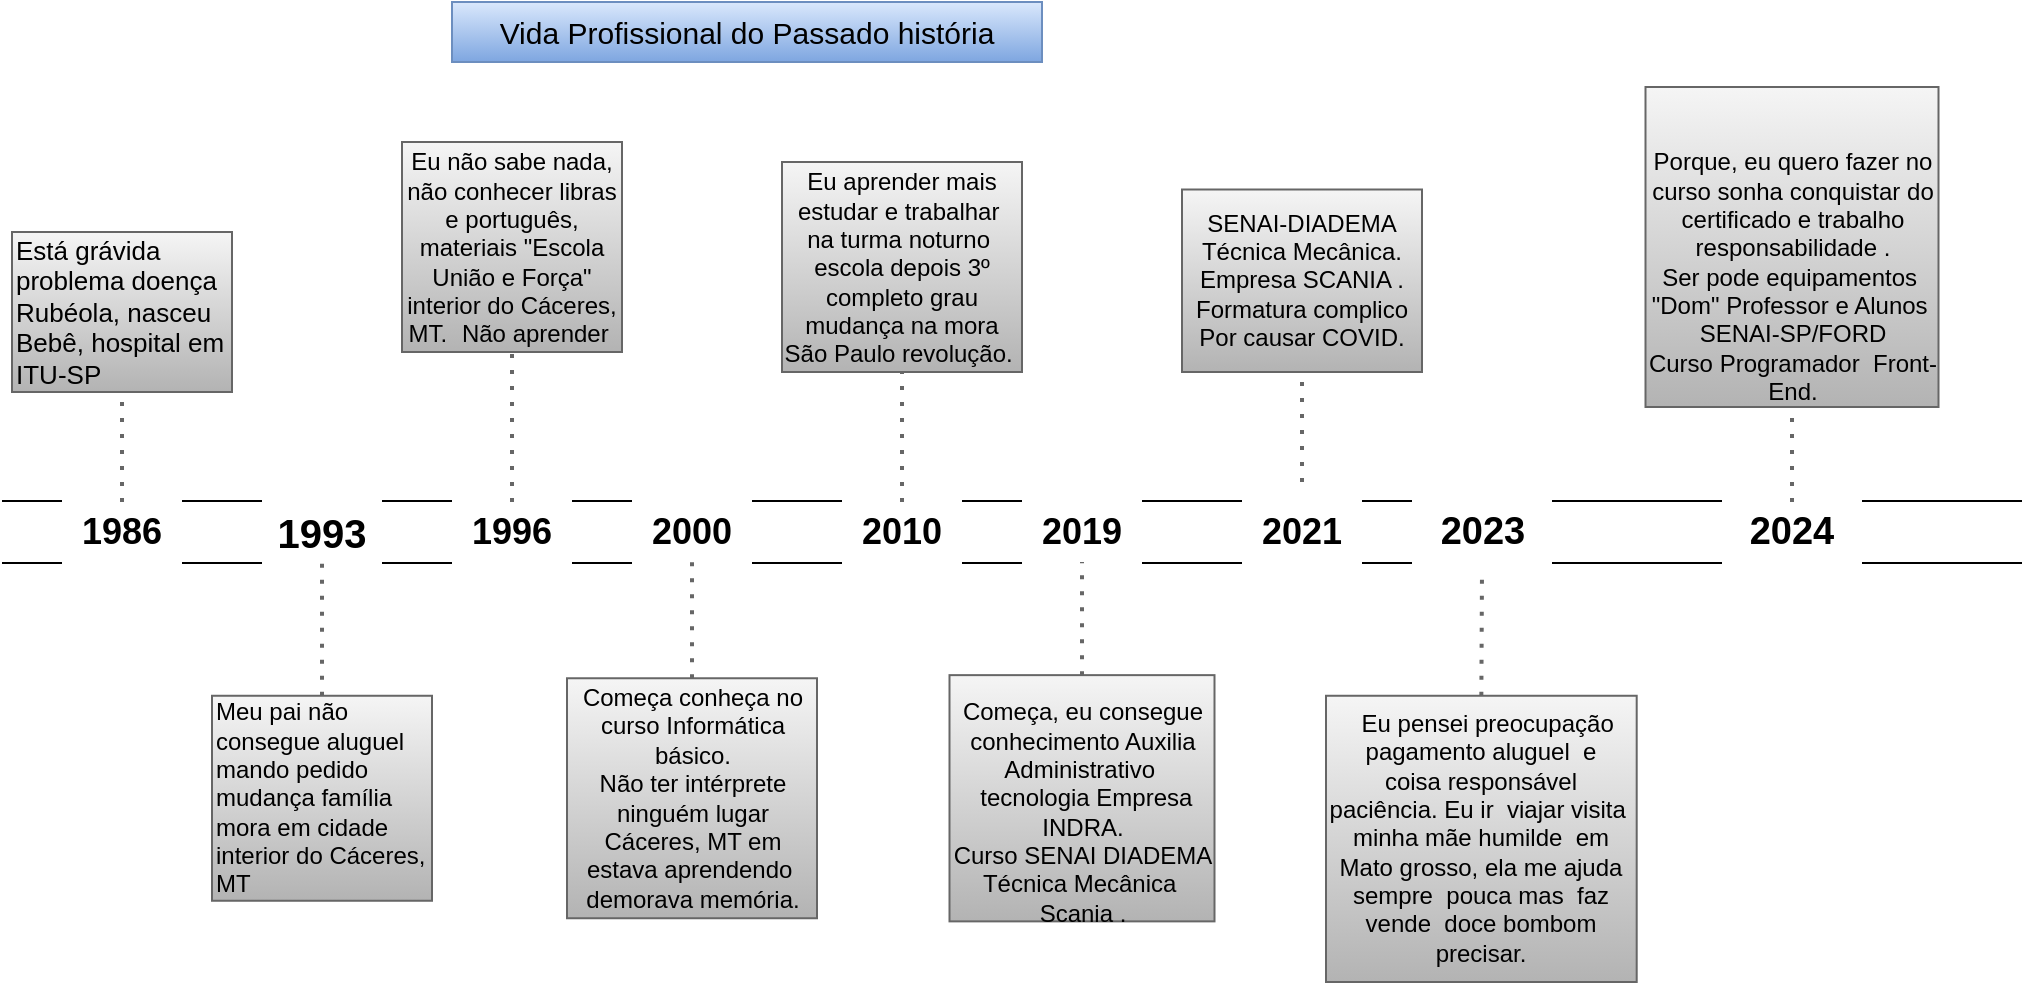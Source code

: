 <mxfile version="24.0.4" type="github">
  <diagram name="Página-1" id="0bmYL0jAxuK6_Wu-7RMs">
    <mxGraphModel dx="877" dy="594" grid="1" gridSize="10" guides="1" tooltips="1" connect="1" arrows="1" fold="1" page="1" pageScale="1" pageWidth="827" pageHeight="1169" math="0" shadow="0">
      <root>
        <mxCell id="0" />
        <mxCell id="1" parent="0" />
        <mxCell id="NvNLslQ3G4zhTok9_TeT-10" value="&lt;div style=&quot;&quot;&gt;&lt;span style=&quot;background-color: initial; font-size: 13px;&quot;&gt;Está grávida problema doença Rubéola, nasceu Bebê, hospital em ITU-SP&amp;nbsp;&lt;/span&gt;&lt;/div&gt;" style="whiteSpace=wrap;html=1;align=left;labelBackgroundColor=none;rounded=0;fillColor=#f5f5f5;gradientColor=#b3b3b3;strokeColor=#666666;" parent="1" vertex="1">
          <mxGeometry x="15" y="165" width="110" height="80" as="geometry" />
        </mxCell>
        <mxCell id="NvNLslQ3G4zhTok9_TeT-27" value="&lt;div style=&quot;&quot;&gt;&lt;span style=&quot;background-color: initial;&quot;&gt;Meu pai não consegue aluguel mando pedido mudança família mora em cidade interior do Cáceres, MT&amp;nbsp;&lt;/span&gt;&lt;/div&gt;" style="whiteSpace=wrap;html=1;align=left;labelBackgroundColor=none;rounded=0;fillColor=#f5f5f5;gradientColor=#b3b3b3;strokeColor=#666666;" parent="1" vertex="1">
          <mxGeometry x="115" y="396.88" width="110" height="102.5" as="geometry" />
        </mxCell>
        <mxCell id="NvNLslQ3G4zhTok9_TeT-33" value="Eu não sabe nada,&lt;div&gt;não conhecer libras e português, materiais &quot;Escola União e Força&quot; interior do Cáceres, MT.&amp;nbsp;&lt;span style=&quot;white-space: pre;&quot;&gt;&#x9;&lt;/span&gt;Não aprender&amp;nbsp;&lt;/div&gt;" style="whiteSpace=wrap;html=1;labelBackgroundColor=none;rounded=0;fillColor=#f5f5f5;gradientColor=#b3b3b3;strokeColor=#666666;" parent="1" vertex="1">
          <mxGeometry x="210" y="120" width="110" height="105" as="geometry" />
        </mxCell>
        <mxCell id="NvNLslQ3G4zhTok9_TeT-39" value="Começa conheça no curso Informática básico.&lt;div&gt;Não ter intérprete ninguém lugar&lt;/div&gt;&lt;div&gt;Cáceres, MT em estava aprendendo&amp;nbsp; demorava memória.&lt;/div&gt;" style="whiteSpace=wrap;html=1;labelBackgroundColor=none;fillColor=#f5f5f5;gradientColor=#b3b3b3;strokeColor=#666666;" parent="1" vertex="1">
          <mxGeometry x="292.5" y="388.13" width="125" height="120" as="geometry" />
        </mxCell>
        <mxCell id="NvNLslQ3G4zhTok9_TeT-46" value="Eu aprender mais estudar e trabalhar&amp;nbsp; na turma noturno&amp;nbsp; escola depois 3º completo grau mudança na mora São Paulo revolução.&amp;nbsp;" style="whiteSpace=wrap;html=1;labelBackgroundColor=none;fillColor=#f5f5f5;gradientColor=#b3b3b3;strokeColor=#666666;" parent="1" vertex="1">
          <mxGeometry x="400" y="130" width="120" height="105" as="geometry" />
        </mxCell>
        <mxCell id="NvNLslQ3G4zhTok9_TeT-51" value="SENAI-DIADEMA&lt;div&gt;Técnica Mecânica. Empresa SCANIA .&lt;/div&gt;&lt;div&gt;Formatura complico&lt;/div&gt;&lt;div&gt;Por causar COVID.&lt;/div&gt;" style="whiteSpace=wrap;html=1;labelBackgroundColor=none;fillColor=#f5f5f5;gradientColor=#b3b3b3;strokeColor=#666666;" parent="1" vertex="1">
          <mxGeometry x="600" y="143.75" width="120" height="91.25" as="geometry" />
        </mxCell>
        <mxCell id="NvNLslQ3G4zhTok9_TeT-55" value="&lt;div&gt;&lt;br&gt;&lt;/div&gt;&lt;div&gt;&lt;br&gt;&lt;/div&gt;&lt;div&gt;&lt;br&gt;&lt;/div&gt;&lt;div&gt;&lt;br&gt;&lt;/div&gt;Porque, eu quero fazer no curso sonha conquistar do certificado e trabalho responsabilidade .&lt;div&gt;&lt;div&gt;&lt;span style=&quot;background-color: initial;&quot;&gt;Ser pode equipamentos&amp;nbsp; &quot;Dom&quot; Professor e Alunos&amp;nbsp; SENAI-SP/FORD&lt;/span&gt;&lt;br&gt;&lt;/div&gt;&lt;div&gt;Curso Programador&amp;nbsp; Front-End.&lt;/div&gt;&lt;/div&gt;&lt;div&gt;&lt;br&gt;&lt;/div&gt;&lt;div&gt;&lt;br&gt;&lt;/div&gt;" style="whiteSpace=wrap;html=1;labelBackgroundColor=none;fillColor=#f5f5f5;gradientColor=#b3b3b3;strokeColor=#666666;" parent="1" vertex="1">
          <mxGeometry x="831.75" y="92.5" width="146.5" height="160" as="geometry" />
        </mxCell>
        <mxCell id="d3aR_p8W2wmcyQYAqhEZ-9" value="" style="shape=link;html=1;rounded=0;width=31;" parent="1" target="NvNLslQ3G4zhTok9_TeT-5" edge="1">
          <mxGeometry width="100" relative="1" as="geometry">
            <mxPoint x="10" y="315" as="sourcePoint" />
            <mxPoint x="844" y="320" as="targetPoint" />
          </mxGeometry>
        </mxCell>
        <mxCell id="NvNLslQ3G4zhTok9_TeT-5" value="1986" style="text;html=1;align=center;verticalAlign=middle;whiteSpace=wrap;rounded=0;fontStyle=1;fontSize=18;labelBackgroundColor=none;" parent="1" vertex="1">
          <mxGeometry x="40" y="300" width="60" height="30" as="geometry" />
        </mxCell>
        <mxCell id="d3aR_p8W2wmcyQYAqhEZ-10" value="" style="endArrow=none;dashed=1;html=1;dashPattern=1 3;strokeWidth=2;rounded=0;entryX=0.5;entryY=1;entryDx=0;entryDy=0;exitX=0.5;exitY=0;exitDx=0;exitDy=0;fillColor=#f5f5f5;gradientColor=#b3b3b3;strokeColor=#666666;" parent="1" source="NvNLslQ3G4zhTok9_TeT-5" target="NvNLslQ3G4zhTok9_TeT-10" edge="1">
          <mxGeometry width="50" height="50" relative="1" as="geometry">
            <mxPoint x="330" y="330" as="sourcePoint" />
            <mxPoint x="380" y="280" as="targetPoint" />
          </mxGeometry>
        </mxCell>
        <mxCell id="d3aR_p8W2wmcyQYAqhEZ-11" value="" style="shape=link;html=1;rounded=0;width=31;" parent="1" source="NvNLslQ3G4zhTok9_TeT-5" target="NvNLslQ3G4zhTok9_TeT-20" edge="1">
          <mxGeometry width="100" relative="1" as="geometry">
            <mxPoint x="125" y="325" as="sourcePoint" />
            <mxPoint x="844" y="320" as="targetPoint" />
          </mxGeometry>
        </mxCell>
        <mxCell id="NvNLslQ3G4zhTok9_TeT-20" value="1993" style="text;html=1;align=center;verticalAlign=middle;whiteSpace=wrap;rounded=0;fontStyle=1;fontSize=20;labelBackgroundColor=none;" parent="1" vertex="1">
          <mxGeometry x="140" y="300" width="60" height="30" as="geometry" />
        </mxCell>
        <mxCell id="d3aR_p8W2wmcyQYAqhEZ-12" value="" style="endArrow=none;dashed=1;html=1;dashPattern=1 3;strokeWidth=2;rounded=0;exitX=0.5;exitY=0;exitDx=0;exitDy=0;entryX=0.5;entryY=1;entryDx=0;entryDy=0;fillColor=#f5f5f5;strokeColor=#666666;gradientColor=#b3b3b3;" parent="1" source="NvNLslQ3G4zhTok9_TeT-27" target="NvNLslQ3G4zhTok9_TeT-20" edge="1">
          <mxGeometry width="50" height="50" relative="1" as="geometry">
            <mxPoint x="330" y="330" as="sourcePoint" />
            <mxPoint x="380" y="280" as="targetPoint" />
          </mxGeometry>
        </mxCell>
        <mxCell id="d3aR_p8W2wmcyQYAqhEZ-13" value="" style="shape=link;html=1;rounded=0;width=31;" parent="1" source="NvNLslQ3G4zhTok9_TeT-20" target="NvNLslQ3G4zhTok9_TeT-35" edge="1">
          <mxGeometry width="100" relative="1" as="geometry">
            <mxPoint x="220" y="315" as="sourcePoint" />
            <mxPoint x="844" y="320" as="targetPoint" />
          </mxGeometry>
        </mxCell>
        <mxCell id="NvNLslQ3G4zhTok9_TeT-35" value="&lt;b&gt;&lt;font style=&quot;font-size: 18px;&quot;&gt;1996&lt;/font&gt;&lt;/b&gt;" style="text;html=1;align=center;verticalAlign=middle;whiteSpace=wrap;rounded=0;labelBackgroundColor=none;" parent="1" vertex="1">
          <mxGeometry x="235" y="300" width="60" height="30" as="geometry" />
        </mxCell>
        <mxCell id="d3aR_p8W2wmcyQYAqhEZ-14" value="" style="endArrow=none;dashed=1;html=1;dashPattern=1 3;strokeWidth=2;rounded=0;entryX=0.5;entryY=1;entryDx=0;entryDy=0;fillColor=#f5f5f5;gradientColor=#b3b3b3;strokeColor=#666666;exitX=0.5;exitY=0;exitDx=0;exitDy=0;" parent="1" source="NvNLslQ3G4zhTok9_TeT-35" target="NvNLslQ3G4zhTok9_TeT-33" edge="1">
          <mxGeometry width="50" height="50" relative="1" as="geometry">
            <mxPoint x="290" y="300" as="sourcePoint" />
            <mxPoint x="340" y="250" as="targetPoint" />
          </mxGeometry>
        </mxCell>
        <mxCell id="d3aR_p8W2wmcyQYAqhEZ-16" value="" style="shape=link;html=1;rounded=0;width=31;" parent="1" source="NvNLslQ3G4zhTok9_TeT-35" target="NvNLslQ3G4zhTok9_TeT-37" edge="1">
          <mxGeometry width="100" relative="1" as="geometry">
            <mxPoint x="320" y="315" as="sourcePoint" />
            <mxPoint x="844" y="320" as="targetPoint" />
          </mxGeometry>
        </mxCell>
        <mxCell id="NvNLslQ3G4zhTok9_TeT-37" value="&lt;b&gt;&lt;font style=&quot;font-size: 18px;&quot;&gt;2000&lt;/font&gt;&lt;/b&gt;" style="text;html=1;align=center;verticalAlign=middle;whiteSpace=wrap;rounded=0;labelBackgroundColor=none;" parent="1" vertex="1">
          <mxGeometry x="325" y="300" width="60" height="30" as="geometry" />
        </mxCell>
        <mxCell id="d3aR_p8W2wmcyQYAqhEZ-17" value="" style="endArrow=none;dashed=1;html=1;dashPattern=1 3;strokeWidth=2;rounded=0;entryX=0.5;entryY=1;entryDx=0;entryDy=0;fillColor=#f5f5f5;gradientColor=#b3b3b3;strokeColor=#666666;exitX=0.5;exitY=0;exitDx=0;exitDy=0;" parent="1" source="NvNLslQ3G4zhTok9_TeT-39" target="NvNLslQ3G4zhTok9_TeT-37" edge="1">
          <mxGeometry width="50" height="50" relative="1" as="geometry">
            <mxPoint x="390" y="400" as="sourcePoint" />
            <mxPoint x="395" y="330" as="targetPoint" />
          </mxGeometry>
        </mxCell>
        <mxCell id="d3aR_p8W2wmcyQYAqhEZ-19" value="" style="shape=link;html=1;rounded=0;width=31;" parent="1" source="NvNLslQ3G4zhTok9_TeT-37" target="NvNLslQ3G4zhTok9_TeT-45" edge="1">
          <mxGeometry width="100" relative="1" as="geometry">
            <mxPoint x="420" y="315" as="sourcePoint" />
            <mxPoint x="844" y="320" as="targetPoint" />
          </mxGeometry>
        </mxCell>
        <mxCell id="NvNLslQ3G4zhTok9_TeT-45" value="&lt;b&gt;&lt;font style=&quot;font-size: 18px;&quot;&gt;2010&lt;/font&gt;&lt;/b&gt;" style="text;html=1;align=center;verticalAlign=middle;whiteSpace=wrap;rounded=0;labelBackgroundColor=none;" parent="1" vertex="1">
          <mxGeometry x="430" y="300" width="60" height="30" as="geometry" />
        </mxCell>
        <mxCell id="d3aR_p8W2wmcyQYAqhEZ-20" value="" style="endArrow=none;dashed=1;html=1;dashPattern=1 3;strokeWidth=2;rounded=0;exitX=0.5;exitY=0;exitDx=0;exitDy=0;entryX=0.5;entryY=1;entryDx=0;entryDy=0;fillColor=#f5f5f5;gradientColor=#b3b3b3;strokeColor=#666666;" parent="1" source="NvNLslQ3G4zhTok9_TeT-45" target="NvNLslQ3G4zhTok9_TeT-46" edge="1">
          <mxGeometry width="50" height="50" relative="1" as="geometry">
            <mxPoint x="450" y="285" as="sourcePoint" />
            <mxPoint x="500" y="235" as="targetPoint" />
          </mxGeometry>
        </mxCell>
        <mxCell id="d3aR_p8W2wmcyQYAqhEZ-22" value="" style="shape=link;html=1;rounded=0;width=31;" parent="1" source="d3aR_p8W2wmcyQYAqhEZ-28" target="NvNLslQ3G4zhTok9_TeT-50" edge="1">
          <mxGeometry width="100" relative="1" as="geometry">
            <mxPoint x="520" y="315" as="sourcePoint" />
            <mxPoint x="844" y="320" as="targetPoint" />
          </mxGeometry>
        </mxCell>
        <mxCell id="NvNLslQ3G4zhTok9_TeT-50" value="&lt;b&gt;&lt;font style=&quot;font-size: 18px;&quot;&gt;2021&lt;/font&gt;&lt;/b&gt;" style="text;html=1;align=center;verticalAlign=middle;whiteSpace=wrap;rounded=0;labelBackgroundColor=none;" parent="1" vertex="1">
          <mxGeometry x="630" y="300" width="60" height="30" as="geometry" />
        </mxCell>
        <mxCell id="d3aR_p8W2wmcyQYAqhEZ-24" style="edgeStyle=orthogonalEdgeStyle;rounded=0;orthogonalLoop=1;jettySize=auto;html=1;exitX=0.5;exitY=1;exitDx=0;exitDy=0;" parent="1" edge="1">
          <mxGeometry relative="1" as="geometry">
            <mxPoint x="893.5" y="330" as="sourcePoint" />
            <mxPoint x="893.5" y="330" as="targetPoint" />
          </mxGeometry>
        </mxCell>
        <mxCell id="d3aR_p8W2wmcyQYAqhEZ-26" value="" style="endArrow=none;dashed=1;html=1;dashPattern=1 3;strokeWidth=2;rounded=0;fillColor=#f5f5f5;gradientColor=#b3b3b3;strokeColor=#666666;exitX=0.5;exitY=0;exitDx=0;exitDy=0;entryX=0.5;entryY=1;entryDx=0;entryDy=0;" parent="1" target="NvNLslQ3G4zhTok9_TeT-55" edge="1" source="d3aR_p8W2wmcyQYAqhEZ-96">
          <mxGeometry width="50" height="50" relative="1" as="geometry">
            <mxPoint x="899" y="290" as="sourcePoint" />
            <mxPoint x="900" y="240" as="targetPoint" />
          </mxGeometry>
        </mxCell>
        <mxCell id="d3aR_p8W2wmcyQYAqhEZ-27" value="&lt;font style=&quot;font-size: 15px;&quot;&gt;Vida Profissional do Passado história&lt;/font&gt;" style="text;html=1;align=center;verticalAlign=middle;whiteSpace=wrap;rounded=0;fillColor=#dae8fc;gradientColor=#7ea6e0;strokeColor=#6c8ebf;" parent="1" vertex="1">
          <mxGeometry x="235" y="50" width="295" height="30" as="geometry" />
        </mxCell>
        <mxCell id="d3aR_p8W2wmcyQYAqhEZ-29" value="&lt;div style=&quot;&quot;&gt;&lt;span style=&quot;background-color: initial;&quot;&gt;&amp;nbsp; &amp;nbsp;Eu pensei preocupação&amp;nbsp; pagamento aluguel&amp;nbsp; e coisa&amp;nbsp;&lt;/span&gt;&lt;span style=&quot;background-color: initial;&quot;&gt;responsável paciência.&amp;nbsp;&lt;/span&gt;&lt;span style=&quot;background-color: initial;&quot;&gt;Eu ir&amp;nbsp; viajar visita&amp;nbsp; minha mãe humilde&amp;nbsp; em Mato grosso, ela me ajuda sempre&amp;nbsp; pouca mas&amp;nbsp; faz vende&amp;nbsp; doce bombom precisar.&lt;/span&gt;&lt;/div&gt;" style="text;html=1;align=center;verticalAlign=middle;whiteSpace=wrap;rounded=0;fillColor=#f5f5f5;gradientColor=#b3b3b3;strokeColor=#666666;" parent="1" vertex="1">
          <mxGeometry x="672" y="396.88" width="155.35" height="143.12" as="geometry" />
        </mxCell>
        <mxCell id="d3aR_p8W2wmcyQYAqhEZ-31" value="&lt;br&gt;&lt;span style=&quot;color: rgb(0, 0, 0); font-family: Helvetica; font-size: 12px; font-style: normal; font-variant-ligatures: normal; font-variant-caps: normal; font-weight: 400; letter-spacing: normal; orphans: 2; text-align: center; text-indent: 0px; text-transform: none; widows: 2; word-spacing: 0px; -webkit-text-stroke-width: 0px; white-space: normal; text-decoration-thickness: initial; text-decoration-style: initial; text-decoration-color: initial; float: none; display: inline !important;&quot;&gt;Começa, eu consegue conhecimento Auxilia Administrativo&amp;nbsp; &amp;nbsp;tecnologia Empresa INDRA.&lt;/span&gt;&lt;div&gt;&lt;span style=&quot;color: rgb(0, 0, 0); font-family: Helvetica; font-size: 12px; font-style: normal; font-variant-ligatures: normal; font-variant-caps: normal; font-weight: 400; letter-spacing: normal; orphans: 2; text-align: center; text-indent: 0px; text-transform: none; widows: 2; word-spacing: 0px; -webkit-text-stroke-width: 0px; white-space: normal; text-decoration-thickness: initial; text-decoration-style: initial; text-decoration-color: initial; float: none; display: inline !important;&quot;&gt;Curso SENAI DIADEMA&lt;/span&gt;&lt;/div&gt;&lt;div&gt;&lt;span style=&quot;color: rgb(0, 0, 0); font-family: Helvetica; font-size: 12px; font-style: normal; font-variant-ligatures: normal; font-variant-caps: normal; font-weight: 400; letter-spacing: normal; orphans: 2; text-align: center; text-indent: 0px; text-transform: none; widows: 2; word-spacing: 0px; -webkit-text-stroke-width: 0px; white-space: normal; text-decoration-thickness: initial; text-decoration-style: initial; text-decoration-color: initial; float: none; display: inline !important;&quot;&gt;Técnica Mecânica&amp;nbsp;&lt;/span&gt;&lt;div&gt;Scania .&lt;/div&gt;&lt;/div&gt;" style="text;html=1;align=center;verticalAlign=middle;whiteSpace=wrap;rounded=0;fillColor=#f5f5f5;gradientColor=#b3b3b3;strokeColor=#666666;" parent="1" vertex="1">
          <mxGeometry x="483.75" y="386.57" width="132.5" height="123.12" as="geometry" />
        </mxCell>
        <mxCell id="d3aR_p8W2wmcyQYAqhEZ-32" value="" style="endArrow=none;dashed=1;html=1;dashPattern=1 3;strokeWidth=2;rounded=0;exitX=0.5;exitY=0;exitDx=0;exitDy=0;fillColor=#f5f5f5;gradientColor=#b3b3b3;strokeColor=#666666;" parent="1" source="d3aR_p8W2wmcyQYAqhEZ-31" edge="1">
          <mxGeometry width="50" height="50" relative="1" as="geometry">
            <mxPoint x="500" y="380" as="sourcePoint" />
            <mxPoint x="550" y="330" as="targetPoint" />
          </mxGeometry>
        </mxCell>
        <mxCell id="d3aR_p8W2wmcyQYAqhEZ-33" value="" style="shape=link;html=1;rounded=0;width=31;" parent="1" source="NvNLslQ3G4zhTok9_TeT-45" target="d3aR_p8W2wmcyQYAqhEZ-28" edge="1">
          <mxGeometry width="100" relative="1" as="geometry">
            <mxPoint x="490" y="315" as="sourcePoint" />
            <mxPoint x="650" y="315" as="targetPoint" />
          </mxGeometry>
        </mxCell>
        <mxCell id="d3aR_p8W2wmcyQYAqhEZ-28" value="&lt;font size=&quot;1&quot; style=&quot;&quot;&gt;&lt;b style=&quot;font-size: 18px;&quot;&gt;2019&lt;/b&gt;&lt;/font&gt;" style="text;html=1;align=center;verticalAlign=middle;whiteSpace=wrap;rounded=0;" parent="1" vertex="1">
          <mxGeometry x="520" y="300" width="60" height="30" as="geometry" />
        </mxCell>
        <mxCell id="d3aR_p8W2wmcyQYAqhEZ-34" value="" style="endArrow=none;dashed=1;html=1;dashPattern=1 3;strokeWidth=2;rounded=0;entryX=0.5;entryY=1;entryDx=0;entryDy=0;fillColor=#f5f5f5;gradientColor=#b3b3b3;strokeColor=#666666;" parent="1" target="NvNLslQ3G4zhTok9_TeT-51" edge="1">
          <mxGeometry width="50" height="50" relative="1" as="geometry">
            <mxPoint x="660" y="290" as="sourcePoint" />
            <mxPoint x="685" y="235" as="targetPoint" />
          </mxGeometry>
        </mxCell>
        <mxCell id="d3aR_p8W2wmcyQYAqhEZ-36" value="" style="shape=link;html=1;rounded=0;width=31;" parent="1" source="d3aR_p8W2wmcyQYAqhEZ-96" edge="1">
          <mxGeometry width="100" relative="1" as="geometry">
            <mxPoint x="690" y="315" as="sourcePoint" />
            <mxPoint x="1020" y="315" as="targetPoint" />
          </mxGeometry>
        </mxCell>
        <mxCell id="d3aR_p8W2wmcyQYAqhEZ-37" value="" style="endArrow=none;dashed=1;html=1;dashPattern=1 3;strokeWidth=2;rounded=0;entryX=0.5;entryY=1;entryDx=0;entryDy=0;exitX=0.5;exitY=0;exitDx=0;exitDy=0;fillColor=#f5f5f5;gradientColor=#b3b3b3;strokeColor=#666666;" parent="1" source="d3aR_p8W2wmcyQYAqhEZ-29" edge="1">
          <mxGeometry width="50" height="50" relative="1" as="geometry">
            <mxPoint x="750" y="400" as="sourcePoint" />
            <mxPoint x="750" y="335" as="targetPoint" />
          </mxGeometry>
        </mxCell>
        <mxCell id="d3aR_p8W2wmcyQYAqhEZ-83" value="" style="shape=link;html=1;rounded=0;width=31;" parent="1" source="NvNLslQ3G4zhTok9_TeT-50" target="d3aR_p8W2wmcyQYAqhEZ-82" edge="1">
          <mxGeometry width="100" relative="1" as="geometry">
            <mxPoint x="690" y="315" as="sourcePoint" />
            <mxPoint x="1000" y="315" as="targetPoint" />
          </mxGeometry>
        </mxCell>
        <mxCell id="d3aR_p8W2wmcyQYAqhEZ-82" value="&lt;b&gt;&lt;font style=&quot;font-size: 19px;&quot;&gt;2023&lt;/font&gt;&lt;/b&gt;" style="text;html=1;align=center;verticalAlign=middle;resizable=0;points=[];autosize=1;strokeColor=none;fillColor=none;" parent="1" vertex="1">
          <mxGeometry x="715" y="295" width="70" height="40" as="geometry" />
        </mxCell>
        <mxCell id="d3aR_p8W2wmcyQYAqhEZ-97" value="" style="shape=link;html=1;rounded=0;width=31;" parent="1" source="d3aR_p8W2wmcyQYAqhEZ-82" target="d3aR_p8W2wmcyQYAqhEZ-96" edge="1">
          <mxGeometry width="100" relative="1" as="geometry">
            <mxPoint x="785" y="315" as="sourcePoint" />
            <mxPoint x="1000" y="315" as="targetPoint" />
          </mxGeometry>
        </mxCell>
        <mxCell id="d3aR_p8W2wmcyQYAqhEZ-96" value="&lt;b&gt;&lt;font style=&quot;font-size: 19px;&quot;&gt;2024&lt;/font&gt;&lt;/b&gt;" style="text;html=1;align=center;verticalAlign=middle;whiteSpace=wrap;rounded=0;fontFamily=Helvetica;fontSize=11;fontColor=default;labelBackgroundColor=default;" parent="1" vertex="1">
          <mxGeometry x="870" y="300" width="70" height="30" as="geometry" />
        </mxCell>
      </root>
    </mxGraphModel>
  </diagram>
</mxfile>
